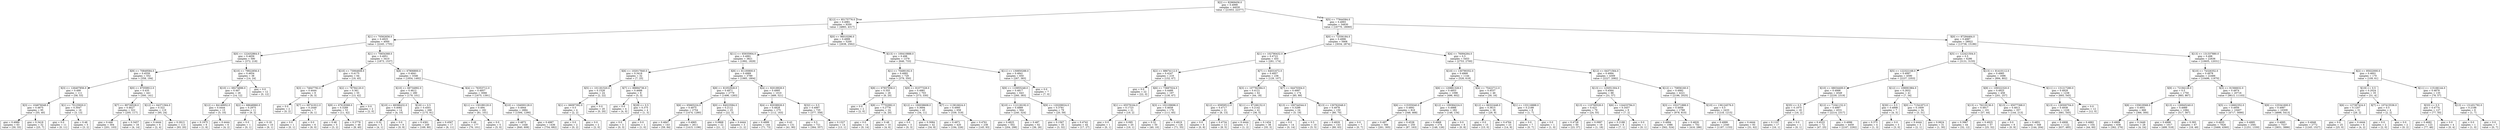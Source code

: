 digraph Tree {
node [shape=box] ;
0 [label="X[2] <= 82969456.0\ngini = 0.4999\nsamples = 44030\nvalue = [21653, 22377]"] ;
1 [label="X[12] <= 95175776.0\ngini = 0.4981\nsamples = 9200\nvalue = [4883, 4317]"] ;
0 -> 1 [labeldistance=2.5, labelangle=45, headlabel="True"] ;
2 [label="X[1] <= 70562656.0\ngini = 0.4925\nsamples = 4000\nvalue = [2245, 1755]"] ;
1 -> 2 ;
3 [label="X[0] <= 122432864.0\ngini = 0.4659\nsamples = 590\nvalue = [372, 218]"] ;
2 -> 3 ;
4 [label="X[9] <= 70849584.0\ngini = 0.4559\nsamples = 552\nvalue = [358, 194]"] ;
3 -> 4 ;
5 [label="X[3] <= 126407856.0\ngini = 0.499\nsamples = 111\nvalue = [58, 53]"] ;
4 -> 5 ;
6 [label="X[3] <= 104876048.0\ngini = 0.4875\nsamples = 95\nvalue = [55, 40]"] ;
5 -> 6 ;
7 [label="gini = 0.4989\nsamples = 63\nvalue = [30, 33]"] ;
6 -> 7 ;
8 [label="gini = 0.3418\nsamples = 32\nvalue = [25, 7]"] ;
6 -> 8 ;
9 [label="X[1] <= 70125920.0\ngini = 0.3047\nsamples = 16\nvalue = [3, 13]"] ;
5 -> 9 ;
10 [label="gini = 0.0\nsamples = 11\nvalue = [0, 11]"] ;
9 -> 10 ;
11 [label="gini = 0.48\nsamples = 5\nvalue = [3, 2]"] ;
9 -> 11 ;
12 [label="X[0] <= 87059912.0\ngini = 0.435\nsamples = 441\nvalue = [300, 141]"] ;
4 -> 12 ;
13 [label="X[7] <= 89726528.0\ngini = 0.4627\nsamples = 322\nvalue = [205, 117]"] ;
12 -> 13 ;
14 [label="gini = 0.448\nsamples = 304\nvalue = [201, 103]"] ;
13 -> 14 ;
15 [label="gini = 0.3457\nsamples = 18\nvalue = [4, 14]"] ;
13 -> 15 ;
16 [label="X[12] <= 64371564.0\ngini = 0.322\nsamples = 119\nvalue = [95, 24]"] ;
12 -> 16 ;
17 [label="gini = 0.4444\nsamples = 6\nvalue = [2, 4]"] ;
16 -> 17 ;
18 [label="gini = 0.2913\nsamples = 113\nvalue = [93, 20]"] ;
16 -> 18 ;
19 [label="X[10] <= 79922856.0\ngini = 0.4654\nsamples = 38\nvalue = [14, 24]"] ;
3 -> 19 ;
20 [label="X[10] <= 69274896.0\ngini = 0.497\nsamples = 26\nvalue = [14, 12]"] ;
19 -> 20 ;
21 [label="X[12] <= 84149952.0\ngini = 0.4444\nsamples = 15\nvalue = [5, 10]"] ;
20 -> 21 ;
22 [label="gini = 0.1975\nsamples = 9\nvalue = [1, 8]"] ;
21 -> 22 ;
23 [label="gini = 0.4444\nsamples = 6\nvalue = [4, 2]"] ;
21 -> 23 ;
24 [label="X[2] <= 68648960.0\ngini = 0.2975\nsamples = 11\nvalue = [9, 2]"] ;
20 -> 24 ;
25 [label="gini = 0.0\nsamples = 1\nvalue = [0, 1]"] ;
24 -> 25 ;
26 [label="gini = 0.18\nsamples = 10\nvalue = [9, 1]"] ;
24 -> 26 ;
27 [label="gini = 0.0\nsamples = 12\nvalue = [0, 12]"] ;
19 -> 27 ;
28 [label="X[1] <= 70654368.0\ngini = 0.4951\nsamples = 3410\nvalue = [1873, 1537]"] ;
2 -> 28 ;
29 [label="X[10] <= 73064608.0\ngini = 0.4175\nsamples = 64\nvalue = [19, 45]"] ;
28 -> 29 ;
30 [label="X[3] <= 74647792.0\ngini = 0.4444\nsamples = 9\nvalue = [6, 3]"] ;
29 -> 30 ;
31 [label="gini = 0.0\nsamples = 2\nvalue = [0, 2]"] ;
30 -> 31 ;
32 [label="X[7] <= 69741912.0\ngini = 0.2449\nsamples = 7\nvalue = [6, 1]"] ;
30 -> 32 ;
33 [label="gini = 0.0\nsamples = 1\nvalue = [0, 1]"] ;
32 -> 33 ;
34 [label="gini = 0.0\nsamples = 6\nvalue = [6, 0]"] ;
32 -> 34 ;
35 [label="X[2] <= 78794120.0\ngini = 0.361\nsamples = 55\nvalue = [13, 42]"] ;
29 -> 35 ;
36 [label="X[8] <= 67618368.0\ngini = 0.3289\nsamples = 53\nvalue = [11, 42]"] ;
35 -> 36 ;
37 [label="gini = 0.48\nsamples = 5\nvalue = [3, 2]"] ;
36 -> 37 ;
38 [label="gini = 0.2778\nsamples = 48\nvalue = [8, 40]"] ;
36 -> 38 ;
39 [label="gini = 0.0\nsamples = 2\nvalue = [2, 0]"] ;
35 -> 39 ;
40 [label="X[8] <= 67806800.0\ngini = 0.4941\nsamples = 3346\nvalue = [1854, 1492]"] ;
28 -> 40 ;
41 [label="X[10] <= 68734992.0\ngini = 0.4612\nsamples = 280\nvalue = [179, 101]"] ;
40 -> 41 ;
42 [label="X[10] <= 68396432.0\ngini = 0.4082\nsamples = 14\nvalue = [4, 10]"] ;
41 -> 42 ;
43 [label="gini = 0.32\nsamples = 5\nvalue = [4, 1]"] ;
42 -> 43 ;
44 [label="gini = 0.0\nsamples = 9\nvalue = [0, 9]"] ;
42 -> 44 ;
45 [label="X[16] <= 0.5\ngini = 0.4501\nsamples = 266\nvalue = [175, 91]"] ;
41 -> 45 ;
46 [label="gini = 0.4361\nsamples = 249\nvalue = [169, 80]"] ;
45 -> 46 ;
47 [label="gini = 0.4567\nsamples = 17\nvalue = [6, 11]"] ;
45 -> 47 ;
48 [label="X[4] <= 76353712.0\ngini = 0.4957\nsamples = 3066\nvalue = [1675, 1391]"] ;
40 -> 48 ;
49 [label="X[11] <= 130189120.0\ngini = 0.494\nsamples = 182\nvalue = [81, 101]"] ;
48 -> 49 ;
50 [label="gini = 0.49\nsamples = 177\nvalue = [76, 101]"] ;
49 -> 50 ;
51 [label="gini = 0.0\nsamples = 5\nvalue = [5, 0]"] ;
49 -> 51 ;
52 [label="X[10] <= 104000128.0\ngini = 0.4944\nsamples = 2884\nvalue = [1594, 1290]"] ;
48 -> 52 ;
53 [label="gini = 0.4872\nsamples = 1448\nvalue = [840, 608]"] ;
52 -> 53 ;
54 [label="gini = 0.4987\nsamples = 1436\nvalue = [754, 682]"] ;
52 -> 54 ;
55 [label="X[0] <= 96010296.0\ngini = 0.4999\nsamples = 5200\nvalue = [2638, 2562]"] ;
1 -> 55 ;
56 [label="X[11] <= 65935904.0\ngini = 0.4991\nsamples = 3821\nvalue = [1992, 1829]"] ;
55 -> 56 ;
57 [label="X[6] <= 102017840.0\ngini = 0.3418\nsamples = 32\nvalue = [7, 25]"] ;
56 -> 57 ;
58 [label="X[5] <= 101181520.0\ngini = 0.1528\nsamples = 24\nvalue = [2, 22]"] ;
57 -> 58 ;
59 [label="X[1] <= 66097392.0\ngini = 0.5\nsamples = 4\nvalue = [2, 2]"] ;
58 -> 59 ;
60 [label="gini = 0.0\nsamples = 2\nvalue = [0, 2]"] ;
59 -> 60 ;
61 [label="gini = 0.0\nsamples = 2\nvalue = [2, 0]"] ;
59 -> 61 ;
62 [label="gini = 0.0\nsamples = 20\nvalue = [0, 20]"] ;
58 -> 62 ;
63 [label="X[7] <= 89894736.0\ngini = 0.4688\nsamples = 8\nvalue = [5, 3]"] ;
57 -> 63 ;
64 [label="gini = 0.0\nsamples = 4\nvalue = [4, 0]"] ;
63 -> 64 ;
65 [label="X[29] <= 0.5\ngini = 0.375\nsamples = 4\nvalue = [1, 3]"] ;
63 -> 65 ;
66 [label="gini = 0.0\nsamples = 3\nvalue = [0, 3]"] ;
65 -> 66 ;
67 [label="gini = 0.0\nsamples = 1\nvalue = [1, 0]"] ;
65 -> 67 ;
68 [label="X[8] <= 81100800.0\ngini = 0.4989\nsamples = 3789\nvalue = [1985, 1804]"] ;
56 -> 68 ;
69 [label="X[8] <= 81052928.0\ngini = 0.4971\nsamples = 2779\nvalue = [1496, 1283]"] ;
68 -> 69 ;
70 [label="X[6] <= 65665224.0\ngini = 0.4975\nsamples = 2754\nvalue = [1474, 1280]"] ;
69 -> 70 ;
71 [label="gini = 0.4847\nsamples = 143\nvalue = [59, 84]"] ;
70 -> 71 ;
72 [label="gini = 0.4965\nsamples = 2611\nvalue = [1415, 1196]"] ;
70 -> 72 ;
73 [label="X[0] <= 84023584.0\ngini = 0.2112\nsamples = 25\nvalue = [22, 3]"] ;
69 -> 73 ;
74 [label="gini = 0.0868\nsamples = 22\nvalue = [21, 1]"] ;
73 -> 74 ;
75 [label="gini = 0.4444\nsamples = 3\nvalue = [1, 2]"] ;
73 -> 75 ;
76 [label="X[4] <= 92018928.0\ngini = 0.4995\nsamples = 1010\nvalue = [489, 521]"] ;
68 -> 76 ;
77 [label="X[4] <= 82038928.0\ngini = 0.4828\nsamples = 275\nvalue = [112, 163]"] ;
76 -> 77 ;
78 [label="gini = 0.4999\nsamples = 144\nvalue = [71, 73]"] ;
77 -> 78 ;
79 [label="gini = 0.43\nsamples = 131\nvalue = [41, 90]"] ;
77 -> 79 ;
80 [label="X[32] <= 0.5\ngini = 0.4997\nsamples = 735\nvalue = [377, 358]"] ;
76 -> 80 ;
81 [label="gini = 0.5\nsamples = 721\nvalue = [364, 357]"] ;
80 -> 81 ;
82 [label="gini = 0.1327\nsamples = 14\nvalue = [13, 1]"] ;
80 -> 82 ;
83 [label="X[13] <= 100410888.0\ngini = 0.498\nsamples = 1379\nvalue = [646, 733]"] ;
55 -> 83 ;
84 [label="X[1] <= 70490192.0\ngini = 0.4992\nsamples = 729\nvalue = [379, 350]"] ;
83 -> 84 ;
85 [label="X[8] <= 67937056.0\ngini = 0.355\nsamples = 26\nvalue = [6, 20]"] ;
84 -> 85 ;
86 [label="gini = 0.0\nsamples = 2\nvalue = [2, 0]"] ;
85 -> 86 ;
87 [label="X[8] <= 77702992.0\ngini = 0.2778\nsamples = 24\nvalue = [4, 20]"] ;
85 -> 87 ;
88 [label="gini = 0.0\nsamples = 14\nvalue = [0, 14]"] ;
87 -> 88 ;
89 [label="gini = 0.48\nsamples = 10\nvalue = [4, 6]"] ;
87 -> 89 ;
90 [label="X[9] <= 81077328.0\ngini = 0.4981\nsamples = 703\nvalue = [373, 330]"] ;
84 -> 90 ;
91 [label="X[12] <= 100038608.0\ngini = 0.3694\nsamples = 45\nvalue = [34, 11]"] ;
90 -> 91 ;
92 [label="gini = 0.0\nsamples = 3\nvalue = [0, 3]"] ;
91 -> 92 ;
93 [label="gini = 0.3084\nsamples = 42\nvalue = [34, 8]"] ;
91 -> 93 ;
94 [label="X[7] <= 113816624.0\ngini = 0.4995\nsamples = 658\nvalue = [339, 319]"] ;
90 -> 94 ;
95 [label="gini = 0.4971\nsamples = 420\nvalue = [194, 226]"] ;
94 -> 95 ;
96 [label="gini = 0.4761\nsamples = 238\nvalue = [145, 93]"] ;
94 -> 96 ;
97 [label="X[11] <= 130850288.0\ngini = 0.4841\nsamples = 650\nvalue = [267, 383]"] ;
83 -> 97 ;
98 [label="X[9] <= 110955248.0\ngini = 0.4817\nsamples = 643\nvalue = [260, 383]"] ;
97 -> 98 ;
99 [label="X[10] <= 112126192.0\ngini = 0.4889\nsamples = 564\nvalue = [240, 324]"] ;
98 -> 99 ;
100 [label="gini = 0.4825\nsamples = 502\nvalue = [204, 298]"] ;
99 -> 100 ;
101 [label="gini = 0.487\nsamples = 62\nvalue = [36, 26]"] ;
99 -> 101 ;
102 [label="X[9] <= 120209024.0\ngini = 0.3781\nsamples = 79\nvalue = [20, 59]"] ;
98 -> 102 ;
103 [label="gini = 0.1567\nsamples = 35\nvalue = [3, 32]"] ;
102 -> 103 ;
104 [label="gini = 0.4742\nsamples = 44\nvalue = [17, 27]"] ;
102 -> 104 ;
105 [label="gini = 0.0\nsamples = 7\nvalue = [7, 0]"] ;
97 -> 105 ;
106 [label="X[5] <= 77844584.0\ngini = 0.4993\nsamples = 34830\nvalue = [16770, 18060]"] ;
0 -> 106 [labeldistance=2.5, labelangle=-45, headlabel="False"] ;
107 [label="X[0] <= 72556184.0\ngini = 0.4996\nsamples = 5908\nvalue = [3034, 2874]"] ;
106 -> 107 ;
108 [label="X[1] <= 102790432.0\ngini = 0.4723\nsamples = 455\nvalue = [281, 174]"] ;
107 -> 108 ;
109 [label="X[2] <= 88674112.0\ngini = 0.4247\nsamples = 219\nvalue = [152, 67]"] ;
108 -> 109 ;
110 [label="gini = 0.0\nsamples = 22\nvalue = [22, 0]"] ;
109 -> 110 ;
111 [label="X[6] <= 73687024.0\ngini = 0.4489\nsamples = 197\nvalue = [130, 67]"] ;
109 -> 111 ;
112 [label="X[1] <= 65579164.0\ngini = 0.1723\nsamples = 21\nvalue = [19, 2]"] ;
111 -> 112 ;
113 [label="gini = 0.0\nsamples = 1\nvalue = [0, 1]"] ;
112 -> 113 ;
114 [label="gini = 0.095\nsamples = 20\nvalue = [19, 1]"] ;
112 -> 114 ;
115 [label="X[3] <= 102109696.0\ngini = 0.4658\nsamples = 176\nvalue = [111, 65]"] ;
111 -> 115 ;
116 [label="gini = 0.32\nsamples = 50\nvalue = [40, 10]"] ;
115 -> 116 ;
117 [label="gini = 0.4919\nsamples = 126\nvalue = [71, 55]"] ;
115 -> 117 ;
118 [label="X[7] <= 64031672.0\ngini = 0.4957\nsamples = 236\nvalue = [129, 107]"] ;
108 -> 118 ;
119 [label="X[3] <= 107782384.0\ngini = 0.4121\nsamples = 62\nvalue = [44, 18]"] ;
118 -> 119 ;
120 [label="X[12] <= 65959512.0\ngini = 0.4717\nsamples = 21\nvalue = [8, 13]"] ;
119 -> 120 ;
121 [label="gini = 0.0\nsamples = 8\nvalue = [0, 8]"] ;
120 -> 121 ;
122 [label="gini = 0.4734\nsamples = 13\nvalue = [8, 5]"] ;
120 -> 122 ;
123 [label="X[11] <= 97166152.0\ngini = 0.2142\nsamples = 41\nvalue = [36, 5]"] ;
119 -> 123 ;
124 [label="gini = 0.4444\nsamples = 3\nvalue = [1, 2]"] ;
123 -> 124 ;
125 [label="gini = 0.1454\nsamples = 38\nvalue = [35, 3]"] ;
123 -> 125 ;
126 [label="X[7] <= 64470304.0\ngini = 0.4997\nsamples = 174\nvalue = [85, 89]"] ;
118 -> 126 ;
127 [label="X[13] <= 100744544.0\ngini = 0.3299\nsamples = 24\nvalue = [5, 19]"] ;
126 -> 127 ;
128 [label="gini = 0.0\nsamples = 14\nvalue = [0, 14]"] ;
127 -> 128 ;
129 [label="gini = 0.5\nsamples = 10\nvalue = [5, 5]"] ;
127 -> 129 ;
130 [label="X[13] <= 130762048.0\ngini = 0.4978\nsamples = 150\nvalue = [80, 70]"] ;
126 -> 130 ;
131 [label="gini = 0.4929\nsamples = 143\nvalue = [80, 63]"] ;
130 -> 131 ;
132 [label="gini = 0.0\nsamples = 7\nvalue = [0, 7]"] ;
130 -> 132 ;
133 [label="X[4] <= 76094264.0\ngini = 0.5\nsamples = 5453\nvalue = [2753, 2700]"] ;
107 -> 133 ;
134 [label="X[10] <= 130790352.0\ngini = 0.4968\nsamples = 1144\nvalue = [526, 618]"] ;
133 -> 134 ;
135 [label="X[6] <= 120881328.0\ngini = 0.4953\nsamples = 1098\nvalue = [496, 602]"] ;
134 -> 135 ;
136 [label="X[6] <= 115355040.0\ngini = 0.4892\nsamples = 816\nvalue = [348, 468]"] ;
135 -> 136 ;
137 [label="gini = 0.497\nsamples = 566\nvalue = [261, 305]"] ;
136 -> 137 ;
138 [label="gini = 0.4538\nsamples = 250\nvalue = [87, 163]"] ;
136 -> 138 ;
139 [label="X[12] <= 109384224.0\ngini = 0.4988\nsamples = 282\nvalue = [148, 134]"] ;
135 -> 139 ;
140 [label="gini = 0.4968\nsamples = 274\nvalue = [148, 126]"] ;
139 -> 140 ;
141 [label="gini = 0.0\nsamples = 8\nvalue = [0, 8]"] ;
139 -> 141 ;
142 [label="X[4] <= 75422712.0\ngini = 0.4537\nsamples = 46\nvalue = [30, 16]"] ;
134 -> 142 ;
143 [label="X[12] <= 66322448.0\ngini = 0.3615\nsamples = 38\nvalue = [29, 9]"] ;
142 -> 143 ;
144 [label="gini = 0.0\nsamples = 15\nvalue = [15, 0]"] ;
143 -> 144 ;
145 [label="gini = 0.4764\nsamples = 23\nvalue = [14, 9]"] ;
143 -> 145 ;
146 [label="X[1] <= 133116888.0\ngini = 0.2188\nsamples = 8\nvalue = [1, 7]"] ;
142 -> 146 ;
147 [label="gini = 0.0\nsamples = 7\nvalue = [0, 7]"] ;
146 -> 147 ;
148 [label="gini = 0.0\nsamples = 1\nvalue = [1, 0]"] ;
146 -> 148 ;
149 [label="X[12] <= 64371564.0\ngini = 0.4994\nsamples = 4309\nvalue = [2227, 2082]"] ;
133 -> 149 ;
150 [label="X[13] <= 125051304.0\ngini = 0.4564\nsamples = 88\nvalue = [31, 57]"] ;
149 -> 150 ;
151 [label="X[13] <= 110760528.0\ngini = 0.423\nsamples = 79\nvalue = [24, 55]"] ;
150 -> 151 ;
152 [label="gini = 0.4728\nsamples = 60\nvalue = [23, 37]"] ;
151 -> 152 ;
153 [label="gini = 0.0997\nsamples = 19\nvalue = [1, 18]"] ;
151 -> 153 ;
154 [label="X[6] <= 124433784.0\ngini = 0.3457\nsamples = 9\nvalue = [7, 2]"] ;
150 -> 154 ;
155 [label="gini = 0.2188\nsamples = 8\nvalue = [7, 1]"] ;
154 -> 155 ;
156 [label="gini = 0.0\nsamples = 1\nvalue = [0, 1]"] ;
154 -> 156 ;
157 [label="X[12] <= 70856160.0\ngini = 0.4992\nsamples = 4221\nvalue = [2196, 2025]"] ;
149 -> 157 ;
158 [label="X[3] <= 102271888.0\ngini = 0.4956\nsamples = 1788\nvalue = [978, 810]"] ;
157 -> 158 ;
159 [label="gini = 0.4994\nsamples = 1086\nvalue = [562, 524]"] ;
158 -> 159 ;
160 [label="gini = 0.4829\nsamples = 702\nvalue = [416, 286]"] ;
158 -> 160 ;
161 [label="X[10] <= 136124576.0\ngini = 0.5\nsamples = 2433\nvalue = [1218, 1215]"] ;
157 -> 161 ;
162 [label="gini = 0.4999\nsamples = 2340\nvalue = [1187, 1153]"] ;
161 -> 162 ;
163 [label="gini = 0.4444\nsamples = 93\nvalue = [31, 62]"] ;
161 -> 163 ;
164 [label="X[0] <= 87294464.0\ngini = 0.4987\nsamples = 28922\nvalue = [13736, 15186]"] ;
106 -> 164 ;
165 [label="X[5] <= 122421504.0\ngini = 0.5\nsamples = 6286\nvalue = [3131, 3155]"] ;
164 -> 165 ;
166 [label="X[5] <= 122322168.0\ngini = 0.4997\nsamples = 4590\nvalue = [2237, 2353]"] ;
165 -> 166 ;
167 [label="X[10] <= 68034400.0\ngini = 0.4998\nsamples = 4549\nvalue = [2230, 2319]"] ;
166 -> 167 ;
168 [label="X[35] <= 0.5\ngini = 0.1975\nsamples = 18\nvalue = [16, 2]"] ;
167 -> 168 ;
169 [label="gini = 0.1107\nsamples = 17\nvalue = [16, 1]"] ;
168 -> 169 ;
170 [label="gini = 0.0\nsamples = 1\nvalue = [0, 1]"] ;
168 -> 170 ;
171 [label="X[12] <= 71041152.0\ngini = 0.4997\nsamples = 4531\nvalue = [2214, 2317]"] ;
167 -> 171 ;
172 [label="gini = 0.4533\nsamples = 72\nvalue = [47, 25]"] ;
171 -> 172 ;
173 [label="gini = 0.4996\nsamples = 4459\nvalue = [2167, 2292]"] ;
171 -> 173 ;
174 [label="X[12] <= 109091984.0\ngini = 0.2832\nsamples = 41\nvalue = [7, 34]"] ;
166 -> 174 ;
175 [label="X[30] <= 0.5\ngini = 0.4898\nsamples = 7\nvalue = [4, 3]"] ;
174 -> 175 ;
176 [label="gini = 0.375\nsamples = 4\nvalue = [1, 3]"] ;
175 -> 176 ;
177 [label="gini = 0.0\nsamples = 3\nvalue = [3, 0]"] ;
175 -> 177 ;
178 [label="X[0] <= 71541872.0\ngini = 0.1609\nsamples = 34\nvalue = [3, 31]"] ;
174 -> 178 ;
179 [label="gini = 0.4444\nsamples = 3\nvalue = [2, 1]"] ;
178 -> 179 ;
180 [label="gini = 0.0624\nsamples = 31\nvalue = [1, 30]"] ;
178 -> 180 ;
181 [label="X[13] <= 81410112.0\ngini = 0.4985\nsamples = 1696\nvalue = [894, 802]"] ;
165 -> 181 ;
182 [label="X[9] <= 109322320.0\ngini = 0.4925\nsamples = 458\nvalue = [201, 257]"] ;
181 -> 182 ;
183 [label="X[13] <= 76219136.0\ngini = 0.4917\nsamples = 101\nvalue = [57, 44]"] ;
182 -> 183 ;
184 [label="gini = 0.3967\nsamples = 44\nvalue = [32, 12]"] ;
183 -> 184 ;
185 [label="gini = 0.4925\nsamples = 57\nvalue = [25, 32]"] ;
183 -> 185 ;
186 [label="X[13] <= 65077368.0\ngini = 0.4813\nsamples = 357\nvalue = [144, 213]"] ;
182 -> 186 ;
187 [label="gini = 0.0\nsamples = 9\nvalue = [0, 9]"] ;
186 -> 187 ;
188 [label="gini = 0.4851\nsamples = 348\nvalue = [144, 204]"] ;
186 -> 188 ;
189 [label="X[11] <= 131217280.0\ngini = 0.4929\nsamples = 1238\nvalue = [693, 545]"] ;
181 -> 189 ;
190 [label="X[13] <= 126500704.0\ngini = 0.4938\nsamples = 1226\nvalue = [681, 545]"] ;
189 -> 190 ;
191 [label="gini = 0.4908\nsamples = 1122\nvalue = [637, 485]"] ;
190 -> 191 ;
192 [label="gini = 0.4882\nsamples = 104\nvalue = [44, 60]"] ;
190 -> 192 ;
193 [label="gini = 0.0\nsamples = 12\nvalue = [12, 0]"] ;
189 -> 193 ;
194 [label="X[13] <= 131337880.0\ngini = 0.498\nsamples = 22636\nvalue = [10605, 12031]"] ;
164 -> 194 ;
195 [label="X[10] <= 74326352.0\ngini = 0.4978\nsamples = 22466\nvalue = [10496, 11970]"] ;
194 -> 195 ;
196 [label="X[9] <= 72194128.0\ngini = 0.5\nsamples = 1750\nvalue = [883, 867]"] ;
195 -> 196 ;
197 [label="X[8] <= 135819568.0\ngini = 0.4951\nsamples = 666\nvalue = [366, 300]"] ;
196 -> 197 ;
198 [label="gini = 0.4909\nsamples = 638\nvalue = [362, 276]"] ;
197 -> 198 ;
199 [label="gini = 0.2449\nsamples = 28\nvalue = [4, 24]"] ;
197 -> 199 ;
200 [label="X[13] <= 126945240.0\ngini = 0.4989\nsamples = 1084\nvalue = [517, 567]"] ;
196 -> 200 ;
201 [label="gini = 0.4998\nsamples = 1017\nvalue = [499, 518]"] ;
200 -> 201 ;
202 [label="gini = 0.393\nsamples = 67\nvalue = [18, 49]"] ;
200 -> 202 ;
203 [label="X[3] <= 91566632.0\ngini = 0.4974\nsamples = 20716\nvalue = [9613, 11103]"] ;
195 -> 203 ;
204 [label="X[5] <= 116662352.0\ngini = 0.4956\nsamples = 10407\nvalue = [4717, 5690]"] ;
203 -> 204 ;
205 [label="gini = 0.4935\nsamples = 7826\nvalue = [3466, 4360]"] ;
204 -> 205 ;
206 [label="gini = 0.4995\nsamples = 2581\nvalue = [1251, 1330]"] ;
204 -> 206 ;
207 [label="X[9] <= 125341600.0\ngini = 0.4987\nsamples = 10309\nvalue = [4896, 5413]"] ;
203 -> 207 ;
208 [label="gini = 0.4995\nsamples = 7537\nvalue = [3651, 3886]"] ;
207 -> 208 ;
209 [label="gini = 0.4948\nsamples = 2772\nvalue = [1245, 1527]"] ;
207 -> 209 ;
210 [label="X[2] <= 95022000.0\ngini = 0.4601\nsamples = 170\nvalue = [109, 61]"] ;
194 -> 210 ;
211 [label="X[19] <= 0.5\ngini = 0.2024\nsamples = 35\nvalue = [31, 4]"] ;
210 -> 211 ;
212 [label="X[6] <= 127387424.0\ngini = 0.1207\nsamples = 31\nvalue = [29, 2]"] ;
211 -> 212 ;
213 [label="gini = 0.0\nsamples = 25\nvalue = [25, 0]"] ;
212 -> 213 ;
214 [label="gini = 0.4444\nsamples = 6\nvalue = [4, 2]"] ;
212 -> 214 ;
215 [label="X[7] <= 107415536.0\ngini = 0.5\nsamples = 4\nvalue = [2, 2]"] ;
211 -> 215 ;
216 [label="gini = 0.0\nsamples = 2\nvalue = [2, 0]"] ;
215 -> 216 ;
217 [label="gini = 0.0\nsamples = 2\nvalue = [0, 2]"] ;
215 -> 217 ;
218 [label="X[11] <= 115166144.0\ngini = 0.4879\nsamples = 135\nvalue = [78, 57]"] ;
210 -> 218 ;
219 [label="X[33] <= 0.5\ngini = 0.4774\nsamples = 127\nvalue = [77, 50]"] ;
218 -> 219 ;
220 [label="gini = 0.4682\nsamples = 123\nvalue = [77, 46]"] ;
219 -> 220 ;
221 [label="gini = 0.0\nsamples = 4\nvalue = [0, 4]"] ;
219 -> 221 ;
222 [label="X[13] <= 131451792.0\ngini = 0.2188\nsamples = 8\nvalue = [1, 7]"] ;
218 -> 222 ;
223 [label="gini = 0.0\nsamples = 1\nvalue = [1, 0]"] ;
222 -> 223 ;
224 [label="gini = 0.0\nsamples = 7\nvalue = [0, 7]"] ;
222 -> 224 ;
}